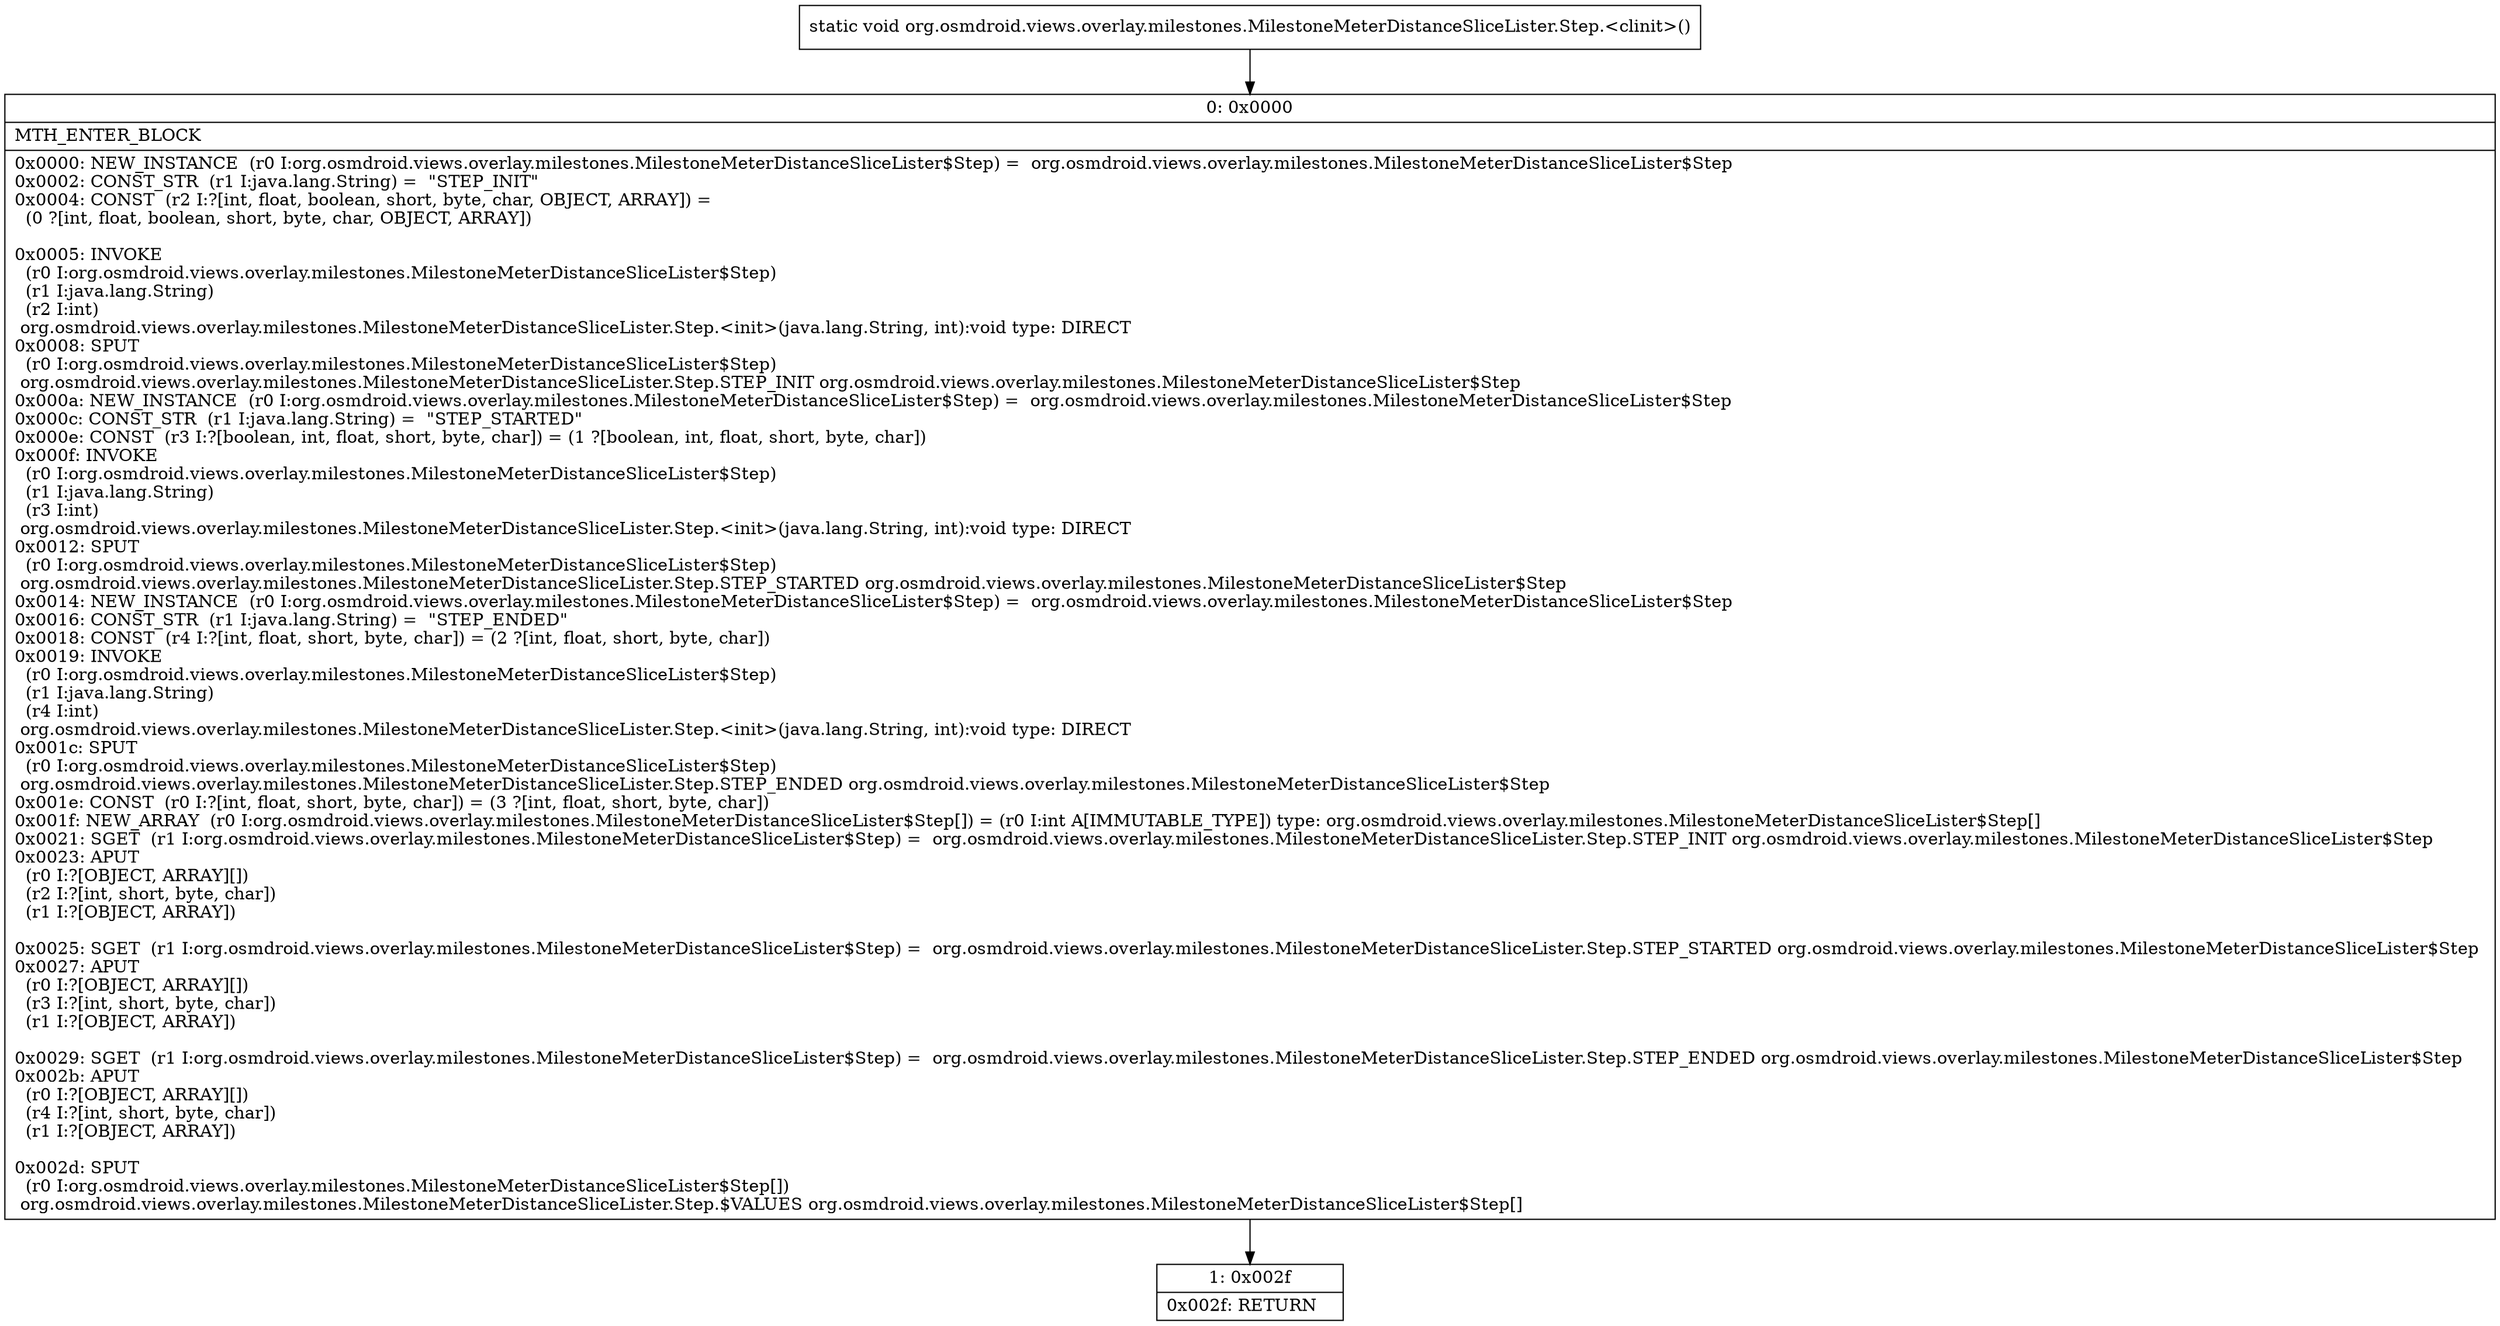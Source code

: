 digraph "CFG fororg.osmdroid.views.overlay.milestones.MilestoneMeterDistanceSliceLister.Step.\<clinit\>()V" {
Node_0 [shape=record,label="{0\:\ 0x0000|MTH_ENTER_BLOCK\l|0x0000: NEW_INSTANCE  (r0 I:org.osmdroid.views.overlay.milestones.MilestoneMeterDistanceSliceLister$Step) =  org.osmdroid.views.overlay.milestones.MilestoneMeterDistanceSliceLister$Step \l0x0002: CONST_STR  (r1 I:java.lang.String) =  \"STEP_INIT\" \l0x0004: CONST  (r2 I:?[int, float, boolean, short, byte, char, OBJECT, ARRAY]) = \l  (0 ?[int, float, boolean, short, byte, char, OBJECT, ARRAY])\l \l0x0005: INVOKE  \l  (r0 I:org.osmdroid.views.overlay.milestones.MilestoneMeterDistanceSliceLister$Step)\l  (r1 I:java.lang.String)\l  (r2 I:int)\l org.osmdroid.views.overlay.milestones.MilestoneMeterDistanceSliceLister.Step.\<init\>(java.lang.String, int):void type: DIRECT \l0x0008: SPUT  \l  (r0 I:org.osmdroid.views.overlay.milestones.MilestoneMeterDistanceSliceLister$Step)\l org.osmdroid.views.overlay.milestones.MilestoneMeterDistanceSliceLister.Step.STEP_INIT org.osmdroid.views.overlay.milestones.MilestoneMeterDistanceSliceLister$Step \l0x000a: NEW_INSTANCE  (r0 I:org.osmdroid.views.overlay.milestones.MilestoneMeterDistanceSliceLister$Step) =  org.osmdroid.views.overlay.milestones.MilestoneMeterDistanceSliceLister$Step \l0x000c: CONST_STR  (r1 I:java.lang.String) =  \"STEP_STARTED\" \l0x000e: CONST  (r3 I:?[boolean, int, float, short, byte, char]) = (1 ?[boolean, int, float, short, byte, char]) \l0x000f: INVOKE  \l  (r0 I:org.osmdroid.views.overlay.milestones.MilestoneMeterDistanceSliceLister$Step)\l  (r1 I:java.lang.String)\l  (r3 I:int)\l org.osmdroid.views.overlay.milestones.MilestoneMeterDistanceSliceLister.Step.\<init\>(java.lang.String, int):void type: DIRECT \l0x0012: SPUT  \l  (r0 I:org.osmdroid.views.overlay.milestones.MilestoneMeterDistanceSliceLister$Step)\l org.osmdroid.views.overlay.milestones.MilestoneMeterDistanceSliceLister.Step.STEP_STARTED org.osmdroid.views.overlay.milestones.MilestoneMeterDistanceSliceLister$Step \l0x0014: NEW_INSTANCE  (r0 I:org.osmdroid.views.overlay.milestones.MilestoneMeterDistanceSliceLister$Step) =  org.osmdroid.views.overlay.milestones.MilestoneMeterDistanceSliceLister$Step \l0x0016: CONST_STR  (r1 I:java.lang.String) =  \"STEP_ENDED\" \l0x0018: CONST  (r4 I:?[int, float, short, byte, char]) = (2 ?[int, float, short, byte, char]) \l0x0019: INVOKE  \l  (r0 I:org.osmdroid.views.overlay.milestones.MilestoneMeterDistanceSliceLister$Step)\l  (r1 I:java.lang.String)\l  (r4 I:int)\l org.osmdroid.views.overlay.milestones.MilestoneMeterDistanceSliceLister.Step.\<init\>(java.lang.String, int):void type: DIRECT \l0x001c: SPUT  \l  (r0 I:org.osmdroid.views.overlay.milestones.MilestoneMeterDistanceSliceLister$Step)\l org.osmdroid.views.overlay.milestones.MilestoneMeterDistanceSliceLister.Step.STEP_ENDED org.osmdroid.views.overlay.milestones.MilestoneMeterDistanceSliceLister$Step \l0x001e: CONST  (r0 I:?[int, float, short, byte, char]) = (3 ?[int, float, short, byte, char]) \l0x001f: NEW_ARRAY  (r0 I:org.osmdroid.views.overlay.milestones.MilestoneMeterDistanceSliceLister$Step[]) = (r0 I:int A[IMMUTABLE_TYPE]) type: org.osmdroid.views.overlay.milestones.MilestoneMeterDistanceSliceLister$Step[] \l0x0021: SGET  (r1 I:org.osmdroid.views.overlay.milestones.MilestoneMeterDistanceSliceLister$Step) =  org.osmdroid.views.overlay.milestones.MilestoneMeterDistanceSliceLister.Step.STEP_INIT org.osmdroid.views.overlay.milestones.MilestoneMeterDistanceSliceLister$Step \l0x0023: APUT  \l  (r0 I:?[OBJECT, ARRAY][])\l  (r2 I:?[int, short, byte, char])\l  (r1 I:?[OBJECT, ARRAY])\l \l0x0025: SGET  (r1 I:org.osmdroid.views.overlay.milestones.MilestoneMeterDistanceSliceLister$Step) =  org.osmdroid.views.overlay.milestones.MilestoneMeterDistanceSliceLister.Step.STEP_STARTED org.osmdroid.views.overlay.milestones.MilestoneMeterDistanceSliceLister$Step \l0x0027: APUT  \l  (r0 I:?[OBJECT, ARRAY][])\l  (r3 I:?[int, short, byte, char])\l  (r1 I:?[OBJECT, ARRAY])\l \l0x0029: SGET  (r1 I:org.osmdroid.views.overlay.milestones.MilestoneMeterDistanceSliceLister$Step) =  org.osmdroid.views.overlay.milestones.MilestoneMeterDistanceSliceLister.Step.STEP_ENDED org.osmdroid.views.overlay.milestones.MilestoneMeterDistanceSliceLister$Step \l0x002b: APUT  \l  (r0 I:?[OBJECT, ARRAY][])\l  (r4 I:?[int, short, byte, char])\l  (r1 I:?[OBJECT, ARRAY])\l \l0x002d: SPUT  \l  (r0 I:org.osmdroid.views.overlay.milestones.MilestoneMeterDistanceSliceLister$Step[])\l org.osmdroid.views.overlay.milestones.MilestoneMeterDistanceSliceLister.Step.$VALUES org.osmdroid.views.overlay.milestones.MilestoneMeterDistanceSliceLister$Step[] \l}"];
Node_1 [shape=record,label="{1\:\ 0x002f|0x002f: RETURN   \l}"];
MethodNode[shape=record,label="{static void org.osmdroid.views.overlay.milestones.MilestoneMeterDistanceSliceLister.Step.\<clinit\>() }"];
MethodNode -> Node_0;
Node_0 -> Node_1;
}

